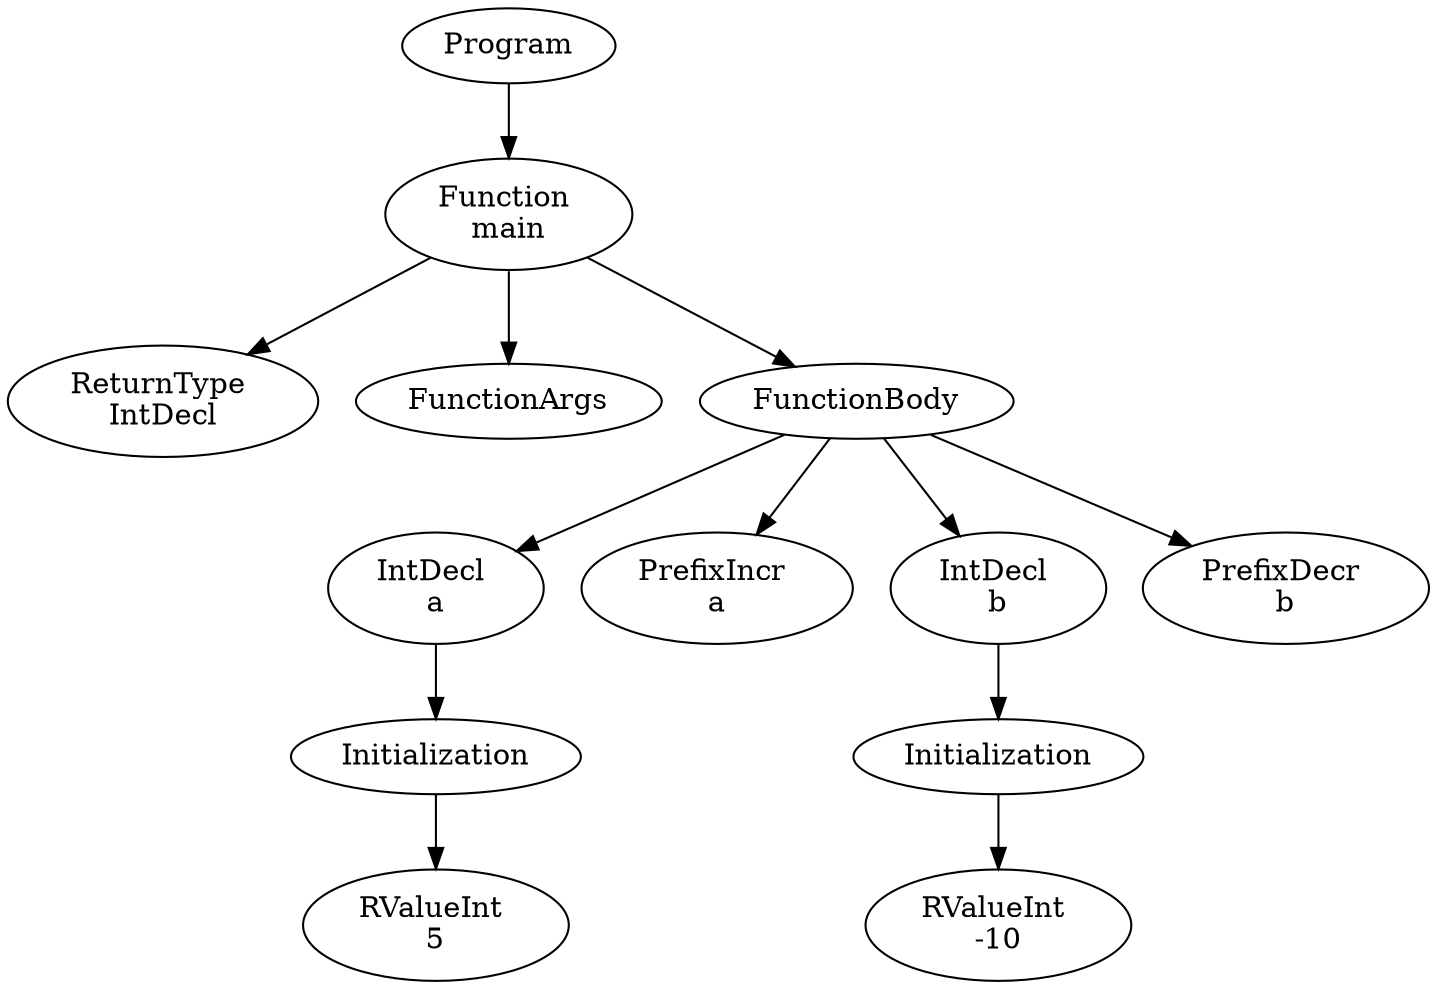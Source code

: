 digraph AST {
1 [label="Program"];
2 [label="Function \nmain"];
3 [label="ReturnType \nIntDecl"];
4 [label="FunctionArgs"];
5 [label="FunctionBody"];
6 [label="IntDecl \na"];
7 [label="Initialization"];
8 [label="RValueInt \n5"];
7 -> 8;
6 -> 7;
9 [label="PrefixIncr \na"];
10 [label="IntDecl \nb"];
11 [label="Initialization"];
12 [label="RValueInt \n-10"];
11 -> 12;
10 -> 11;
13 [label="PrefixDecr \nb"];
5 -> 6;
5 -> 9;
5 -> 10;
5 -> 13;
2 -> 3;
2 -> 4;
2 -> 5;
1 -> 2;
}